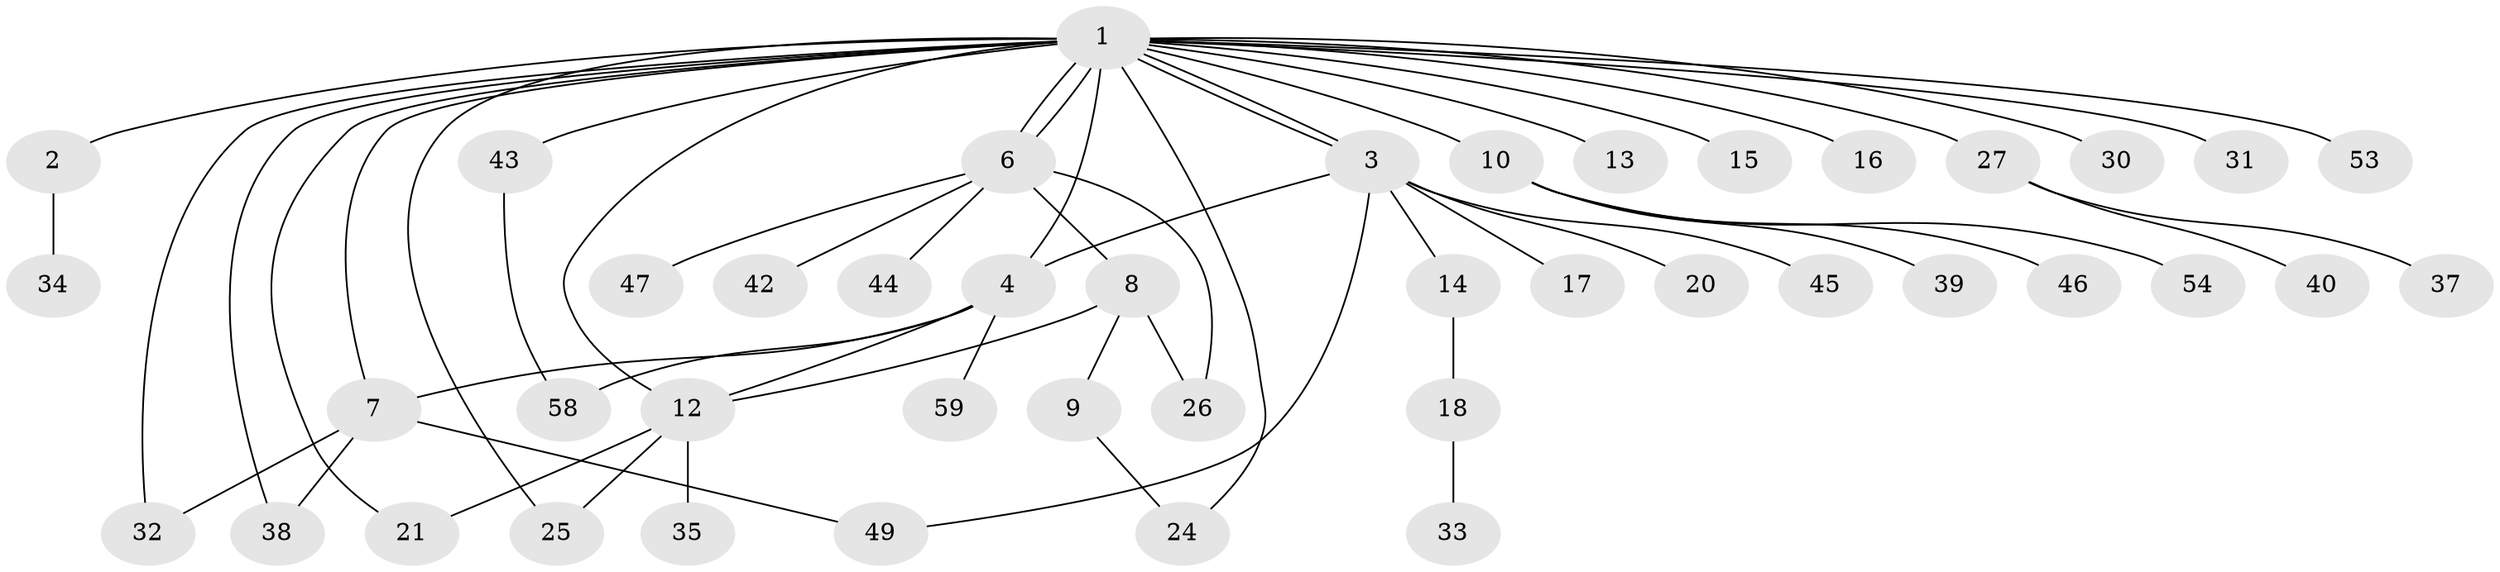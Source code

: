 // Generated by graph-tools (version 1.1) at 2025/51/02/27/25 19:51:56]
// undirected, 43 vertices, 56 edges
graph export_dot {
graph [start="1"]
  node [color=gray90,style=filled];
  1 [super="+41"];
  2 [super="+55"];
  3 [super="+5"];
  4 [super="+23"];
  6 [super="+11"];
  7 [super="+57"];
  8;
  9 [super="+28"];
  10 [super="+22"];
  12 [super="+19"];
  13;
  14;
  15;
  16;
  17;
  18 [super="+29"];
  20 [super="+50"];
  21;
  24 [super="+48"];
  25;
  26 [super="+52"];
  27 [super="+36"];
  30;
  31;
  32 [super="+51"];
  33;
  34;
  35;
  37;
  38;
  39;
  40;
  42;
  43;
  44;
  45;
  46;
  47;
  49 [super="+56"];
  53;
  54;
  58;
  59;
  1 -- 2;
  1 -- 3;
  1 -- 3;
  1 -- 4;
  1 -- 6;
  1 -- 6;
  1 -- 7;
  1 -- 10;
  1 -- 13;
  1 -- 15;
  1 -- 16;
  1 -- 21;
  1 -- 25;
  1 -- 27;
  1 -- 30;
  1 -- 31;
  1 -- 32 [weight=2];
  1 -- 38;
  1 -- 43;
  1 -- 53;
  1 -- 12;
  1 -- 24;
  2 -- 34;
  3 -- 17;
  3 -- 4;
  3 -- 20;
  3 -- 45;
  3 -- 14;
  3 -- 49;
  4 -- 7;
  4 -- 12;
  4 -- 58;
  4 -- 59;
  6 -- 8;
  6 -- 42;
  6 -- 44;
  6 -- 47;
  6 -- 26;
  7 -- 32;
  7 -- 49;
  7 -- 38;
  8 -- 9;
  8 -- 12;
  8 -- 26;
  9 -- 24;
  10 -- 39;
  10 -- 46;
  10 -- 54;
  12 -- 21;
  12 -- 25;
  12 -- 35;
  14 -- 18;
  18 -- 33;
  27 -- 37;
  27 -- 40;
  43 -- 58;
}
